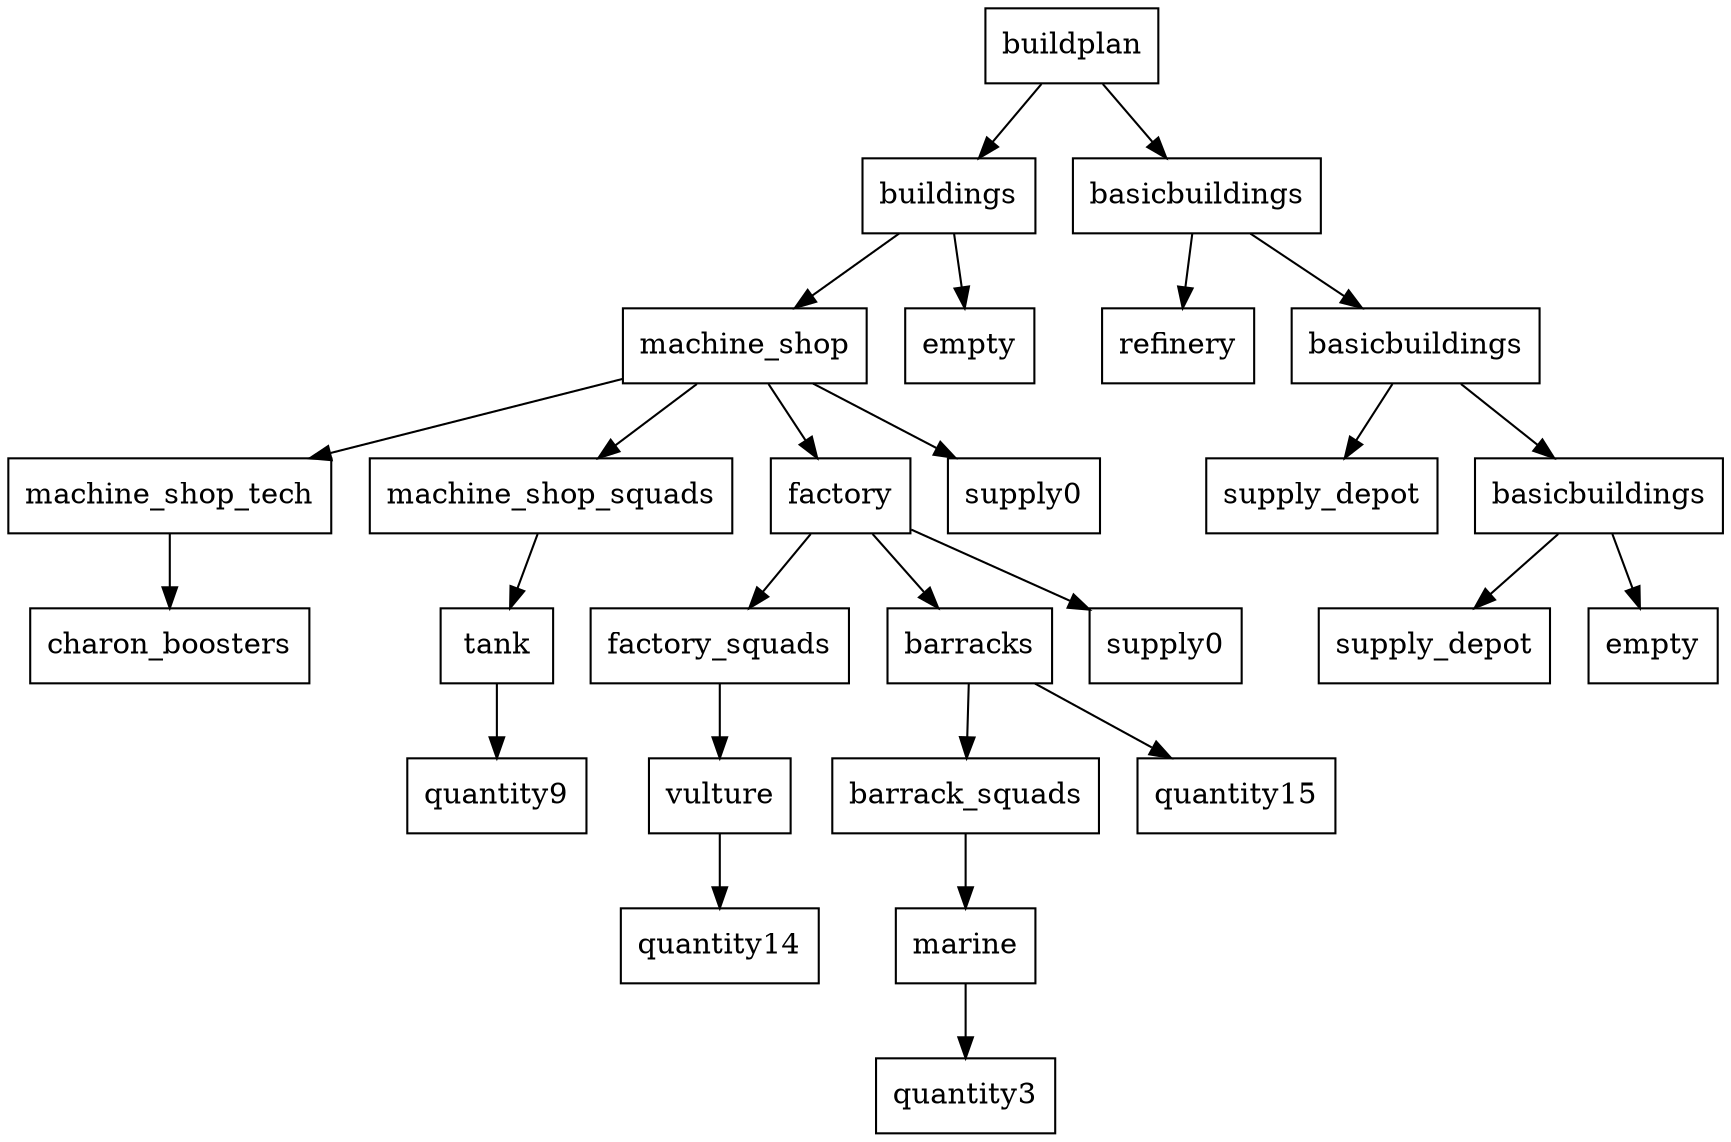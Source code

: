 digraph g {
graph [ordering=out];
node [shape=rectangle];
n[label = "buildplan"];
n0[label = "buildings"];
n00[label = "machine_shop"];
n000[label = "machine_shop_tech"];
n0000[label = "charon_boosters"];
n000 -> n0000;
n00 -> n000;
n001[label = "machine_shop_squads"];
n0010[label = "tank"];
n00100[label = "quantity9"];
n0010 -> n00100;
n001 -> n0010;
n00 -> n001;
n002[label = "factory"];
n0020[label = "factory_squads"];
n00200[label = "vulture"];
n002000[label = "quantity14"];
n00200 -> n002000;
n0020 -> n00200;
n002 -> n0020;
n0021[label = "barracks"];
n00210[label = "barrack_squads"];
n002100[label = "marine"];
n0021000[label = "quantity3"];
n002100 -> n0021000;
n00210 -> n002100;
n0021 -> n00210;
n00211[label = "quantity15"];
n0021 -> n00211;
n002 -> n0021;
n0022[label = "supply0"];
n002 -> n0022;
n00 -> n002;
n003[label = "supply0"];
n00 -> n003;
n0 -> n00;
n01[label = "empty"];
n0 -> n01;
n -> n0;
n1[label = "basicbuildings"];
n10[label = "refinery"];
n1 -> n10;
n11[label = "basicbuildings"];
n110[label = "supply_depot"];
n11 -> n110;
n111[label = "basicbuildings"];
n1110[label = "supply_depot"];
n111 -> n1110;
n1111[label = "empty"];
n111 -> n1111;
n11 -> n111;
n1 -> n11;
n -> n1;
}

